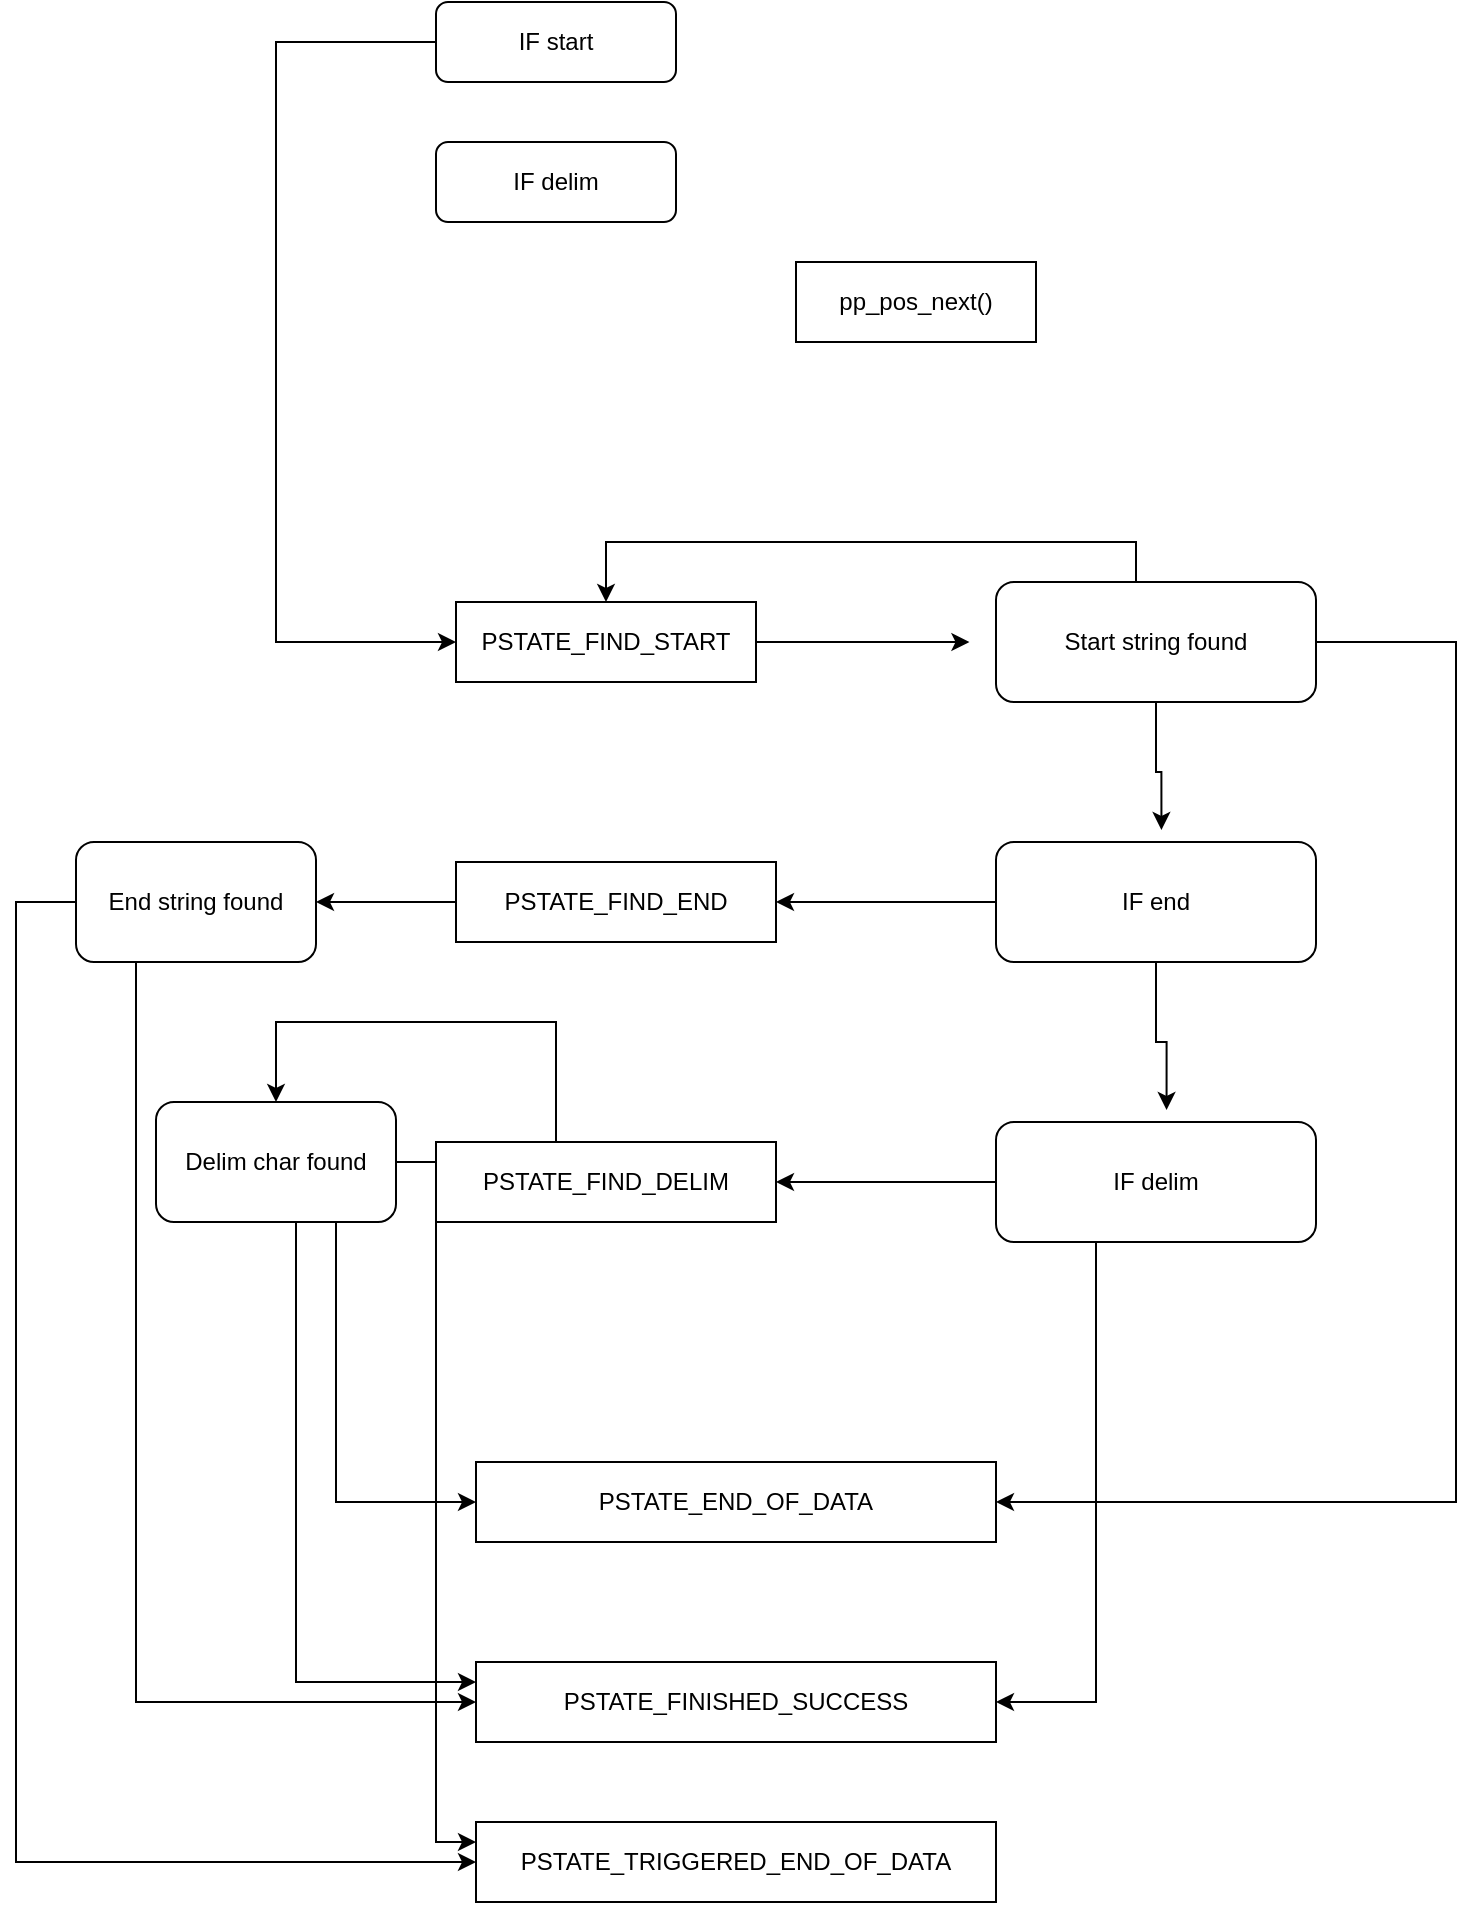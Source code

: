 <mxfile version="22.1.3" type="github">
  <diagram name="Page-1" id="SNL4WYoTok5QRGz_ur4i">
    <mxGraphModel dx="933" dy="1153" grid="1" gridSize="10" guides="1" tooltips="1" connect="1" arrows="1" fold="1" page="1" pageScale="1" pageWidth="850" pageHeight="1100" math="0" shadow="0">
      <root>
        <mxCell id="0" />
        <mxCell id="1" parent="0" />
        <mxCell id="1xxzB47-8B_36xlKdKVS-1" value="&lt;div&gt;&lt;font data-font-src=&quot;https://fonts.googleapis.com/css?family=Source+Code+Pro&quot;&gt;PSTATE_FIND_START&lt;/font&gt;&lt;/div&gt;" style="rounded=0;whiteSpace=wrap;html=1;" vertex="1" parent="1">
          <mxGeometry x="250" y="440" width="150" height="40" as="geometry" />
        </mxCell>
        <mxCell id="1xxzB47-8B_36xlKdKVS-31" style="edgeStyle=orthogonalEdgeStyle;rounded=0;orthogonalLoop=1;jettySize=auto;html=1;" edge="1" parent="1" source="1xxzB47-8B_36xlKdKVS-4" target="1xxzB47-8B_36xlKdKVS-30">
          <mxGeometry relative="1" as="geometry" />
        </mxCell>
        <mxCell id="1xxzB47-8B_36xlKdKVS-4" value="PSTATE_FIND_END" style="rounded=0;whiteSpace=wrap;html=1;" vertex="1" parent="1">
          <mxGeometry x="250" y="570" width="160" height="40" as="geometry" />
        </mxCell>
        <mxCell id="1xxzB47-8B_36xlKdKVS-40" style="edgeStyle=orthogonalEdgeStyle;rounded=0;orthogonalLoop=1;jettySize=auto;html=1;entryX=0.5;entryY=0;entryDx=0;entryDy=0;" edge="1" parent="1" source="1xxzB47-8B_36xlKdKVS-6" target="1xxzB47-8B_36xlKdKVS-37">
          <mxGeometry relative="1" as="geometry">
            <Array as="points">
              <mxPoint x="300" y="650" />
              <mxPoint x="160" y="650" />
            </Array>
          </mxGeometry>
        </mxCell>
        <mxCell id="1xxzB47-8B_36xlKdKVS-6" value="PSTATE_FIND_DELIM" style="rounded=0;whiteSpace=wrap;html=1;" vertex="1" parent="1">
          <mxGeometry x="240" y="710" width="170" height="40" as="geometry" />
        </mxCell>
        <mxCell id="1xxzB47-8B_36xlKdKVS-7" value="PSTATE_END_OF_DATA" style="rounded=0;whiteSpace=wrap;html=1;" vertex="1" parent="1">
          <mxGeometry x="260" y="870" width="260" height="40" as="geometry" />
        </mxCell>
        <mxCell id="1xxzB47-8B_36xlKdKVS-9" value="PSTATE_TRIGGERED_END_OF_DATA" style="rounded=0;whiteSpace=wrap;html=1;" vertex="1" parent="1">
          <mxGeometry x="260" y="1050" width="260" height="40" as="geometry" />
        </mxCell>
        <mxCell id="1xxzB47-8B_36xlKdKVS-10" value="PSTATE_FINISHED_SUCCESS" style="rounded=0;whiteSpace=wrap;html=1;" vertex="1" parent="1">
          <mxGeometry x="260" y="970" width="260" height="40" as="geometry" />
        </mxCell>
        <mxCell id="1xxzB47-8B_36xlKdKVS-14" style="edgeStyle=orthogonalEdgeStyle;rounded=0;orthogonalLoop=1;jettySize=auto;html=1;entryX=0;entryY=0.5;entryDx=0;entryDy=0;" edge="1" parent="1" source="1xxzB47-8B_36xlKdKVS-11" target="1xxzB47-8B_36xlKdKVS-1">
          <mxGeometry relative="1" as="geometry">
            <Array as="points">
              <mxPoint x="160" y="160" />
              <mxPoint x="160" y="460" />
            </Array>
          </mxGeometry>
        </mxCell>
        <mxCell id="1xxzB47-8B_36xlKdKVS-11" value="IF start" style="rounded=1;whiteSpace=wrap;html=1;" vertex="1" parent="1">
          <mxGeometry x="240" y="140" width="120" height="40" as="geometry" />
        </mxCell>
        <mxCell id="1xxzB47-8B_36xlKdKVS-12" value="IF delim" style="rounded=1;whiteSpace=wrap;html=1;" vertex="1" parent="1">
          <mxGeometry x="240" y="210" width="120" height="40" as="geometry" />
        </mxCell>
        <mxCell id="1xxzB47-8B_36xlKdKVS-16" value="pp_pos_next()" style="rounded=0;whiteSpace=wrap;html=1;" vertex="1" parent="1">
          <mxGeometry x="420" y="270" width="120" height="40" as="geometry" />
        </mxCell>
        <mxCell id="1xxzB47-8B_36xlKdKVS-24" style="edgeStyle=orthogonalEdgeStyle;rounded=0;orthogonalLoop=1;jettySize=auto;html=1;entryX=0.5;entryY=0;entryDx=0;entryDy=0;" edge="1" parent="1" source="1xxzB47-8B_36xlKdKVS-17" target="1xxzB47-8B_36xlKdKVS-1">
          <mxGeometry relative="1" as="geometry">
            <Array as="points">
              <mxPoint x="590" y="410" />
              <mxPoint x="325" y="410" />
            </Array>
          </mxGeometry>
        </mxCell>
        <mxCell id="1xxzB47-8B_36xlKdKVS-35" style="edgeStyle=orthogonalEdgeStyle;rounded=0;orthogonalLoop=1;jettySize=auto;html=1;entryX=1;entryY=0.5;entryDx=0;entryDy=0;" edge="1" parent="1" source="1xxzB47-8B_36xlKdKVS-17" target="1xxzB47-8B_36xlKdKVS-7">
          <mxGeometry relative="1" as="geometry">
            <Array as="points">
              <mxPoint x="750" y="460" />
              <mxPoint x="750" y="890" />
            </Array>
          </mxGeometry>
        </mxCell>
        <mxCell id="1xxzB47-8B_36xlKdKVS-17" value="Start string found" style="rounded=1;whiteSpace=wrap;html=1;" vertex="1" parent="1">
          <mxGeometry x="520" y="430" width="160" height="60" as="geometry" />
        </mxCell>
        <mxCell id="1xxzB47-8B_36xlKdKVS-18" style="edgeStyle=orthogonalEdgeStyle;rounded=0;orthogonalLoop=1;jettySize=auto;html=1;entryX=-0.083;entryY=0.5;entryDx=0;entryDy=0;entryPerimeter=0;" edge="1" parent="1" source="1xxzB47-8B_36xlKdKVS-1" target="1xxzB47-8B_36xlKdKVS-17">
          <mxGeometry relative="1" as="geometry" />
        </mxCell>
        <mxCell id="1xxzB47-8B_36xlKdKVS-21" style="edgeStyle=orthogonalEdgeStyle;rounded=0;orthogonalLoop=1;jettySize=auto;html=1;entryX=1;entryY=0.5;entryDx=0;entryDy=0;" edge="1" parent="1" source="1xxzB47-8B_36xlKdKVS-19" target="1xxzB47-8B_36xlKdKVS-4">
          <mxGeometry relative="1" as="geometry" />
        </mxCell>
        <mxCell id="1xxzB47-8B_36xlKdKVS-19" value="IF end" style="rounded=1;whiteSpace=wrap;html=1;" vertex="1" parent="1">
          <mxGeometry x="520" y="560" width="160" height="60" as="geometry" />
        </mxCell>
        <mxCell id="1xxzB47-8B_36xlKdKVS-20" style="edgeStyle=orthogonalEdgeStyle;rounded=0;orthogonalLoop=1;jettySize=auto;html=1;exitX=0.5;exitY=1;exitDx=0;exitDy=0;entryX=0.517;entryY=-0.1;entryDx=0;entryDy=0;entryPerimeter=0;" edge="1" parent="1" source="1xxzB47-8B_36xlKdKVS-17" target="1xxzB47-8B_36xlKdKVS-19">
          <mxGeometry relative="1" as="geometry" />
        </mxCell>
        <mxCell id="1xxzB47-8B_36xlKdKVS-27" style="edgeStyle=orthogonalEdgeStyle;rounded=0;orthogonalLoop=1;jettySize=auto;html=1;entryX=1;entryY=0.5;entryDx=0;entryDy=0;" edge="1" parent="1" source="1xxzB47-8B_36xlKdKVS-25" target="1xxzB47-8B_36xlKdKVS-6">
          <mxGeometry relative="1" as="geometry" />
        </mxCell>
        <mxCell id="1xxzB47-8B_36xlKdKVS-28" style="edgeStyle=orthogonalEdgeStyle;rounded=0;orthogonalLoop=1;jettySize=auto;html=1;exitX=0.5;exitY=1;exitDx=0;exitDy=0;entryX=1;entryY=0.5;entryDx=0;entryDy=0;" edge="1" parent="1" source="1xxzB47-8B_36xlKdKVS-25" target="1xxzB47-8B_36xlKdKVS-10">
          <mxGeometry relative="1" as="geometry">
            <Array as="points">
              <mxPoint x="570" y="760" />
              <mxPoint x="570" y="990" />
            </Array>
          </mxGeometry>
        </mxCell>
        <mxCell id="1xxzB47-8B_36xlKdKVS-25" value="IF delim" style="rounded=1;whiteSpace=wrap;html=1;" vertex="1" parent="1">
          <mxGeometry x="520" y="700" width="160" height="60" as="geometry" />
        </mxCell>
        <mxCell id="1xxzB47-8B_36xlKdKVS-26" style="edgeStyle=orthogonalEdgeStyle;rounded=0;orthogonalLoop=1;jettySize=auto;html=1;exitX=0.5;exitY=1;exitDx=0;exitDy=0;entryX=0.533;entryY=-0.1;entryDx=0;entryDy=0;entryPerimeter=0;" edge="1" parent="1" source="1xxzB47-8B_36xlKdKVS-19" target="1xxzB47-8B_36xlKdKVS-25">
          <mxGeometry relative="1" as="geometry" />
        </mxCell>
        <mxCell id="1xxzB47-8B_36xlKdKVS-32" style="edgeStyle=orthogonalEdgeStyle;rounded=0;orthogonalLoop=1;jettySize=auto;html=1;entryX=0;entryY=0.5;entryDx=0;entryDy=0;" edge="1" parent="1" source="1xxzB47-8B_36xlKdKVS-30" target="1xxzB47-8B_36xlKdKVS-10">
          <mxGeometry relative="1" as="geometry">
            <Array as="points">
              <mxPoint x="90" y="990" />
            </Array>
          </mxGeometry>
        </mxCell>
        <mxCell id="1xxzB47-8B_36xlKdKVS-33" style="edgeStyle=orthogonalEdgeStyle;rounded=0;orthogonalLoop=1;jettySize=auto;html=1;entryX=0;entryY=0.5;entryDx=0;entryDy=0;" edge="1" parent="1" source="1xxzB47-8B_36xlKdKVS-30" target="1xxzB47-8B_36xlKdKVS-9">
          <mxGeometry relative="1" as="geometry">
            <Array as="points">
              <mxPoint x="30" y="590" />
              <mxPoint x="30" y="1070" />
            </Array>
          </mxGeometry>
        </mxCell>
        <mxCell id="1xxzB47-8B_36xlKdKVS-30" value="End string found" style="rounded=1;whiteSpace=wrap;html=1;" vertex="1" parent="1">
          <mxGeometry x="60" y="560" width="120" height="60" as="geometry" />
        </mxCell>
        <mxCell id="1xxzB47-8B_36xlKdKVS-41" style="edgeStyle=orthogonalEdgeStyle;rounded=0;orthogonalLoop=1;jettySize=auto;html=1;entryX=0;entryY=0.25;entryDx=0;entryDy=0;" edge="1" parent="1" source="1xxzB47-8B_36xlKdKVS-37" target="1xxzB47-8B_36xlKdKVS-10">
          <mxGeometry relative="1" as="geometry">
            <Array as="points">
              <mxPoint x="170" y="980" />
            </Array>
          </mxGeometry>
        </mxCell>
        <mxCell id="1xxzB47-8B_36xlKdKVS-42" style="edgeStyle=orthogonalEdgeStyle;rounded=0;orthogonalLoop=1;jettySize=auto;html=1;exitX=0.75;exitY=1;exitDx=0;exitDy=0;entryX=0;entryY=0.5;entryDx=0;entryDy=0;" edge="1" parent="1" source="1xxzB47-8B_36xlKdKVS-37" target="1xxzB47-8B_36xlKdKVS-7">
          <mxGeometry relative="1" as="geometry" />
        </mxCell>
        <mxCell id="1xxzB47-8B_36xlKdKVS-43" style="edgeStyle=orthogonalEdgeStyle;rounded=0;orthogonalLoop=1;jettySize=auto;html=1;entryX=0;entryY=0.25;entryDx=0;entryDy=0;" edge="1" parent="1" source="1xxzB47-8B_36xlKdKVS-37" target="1xxzB47-8B_36xlKdKVS-9">
          <mxGeometry relative="1" as="geometry" />
        </mxCell>
        <mxCell id="1xxzB47-8B_36xlKdKVS-37" value="Delim char found" style="rounded=1;whiteSpace=wrap;html=1;" vertex="1" parent="1">
          <mxGeometry x="100" y="690" width="120" height="60" as="geometry" />
        </mxCell>
      </root>
    </mxGraphModel>
  </diagram>
</mxfile>
